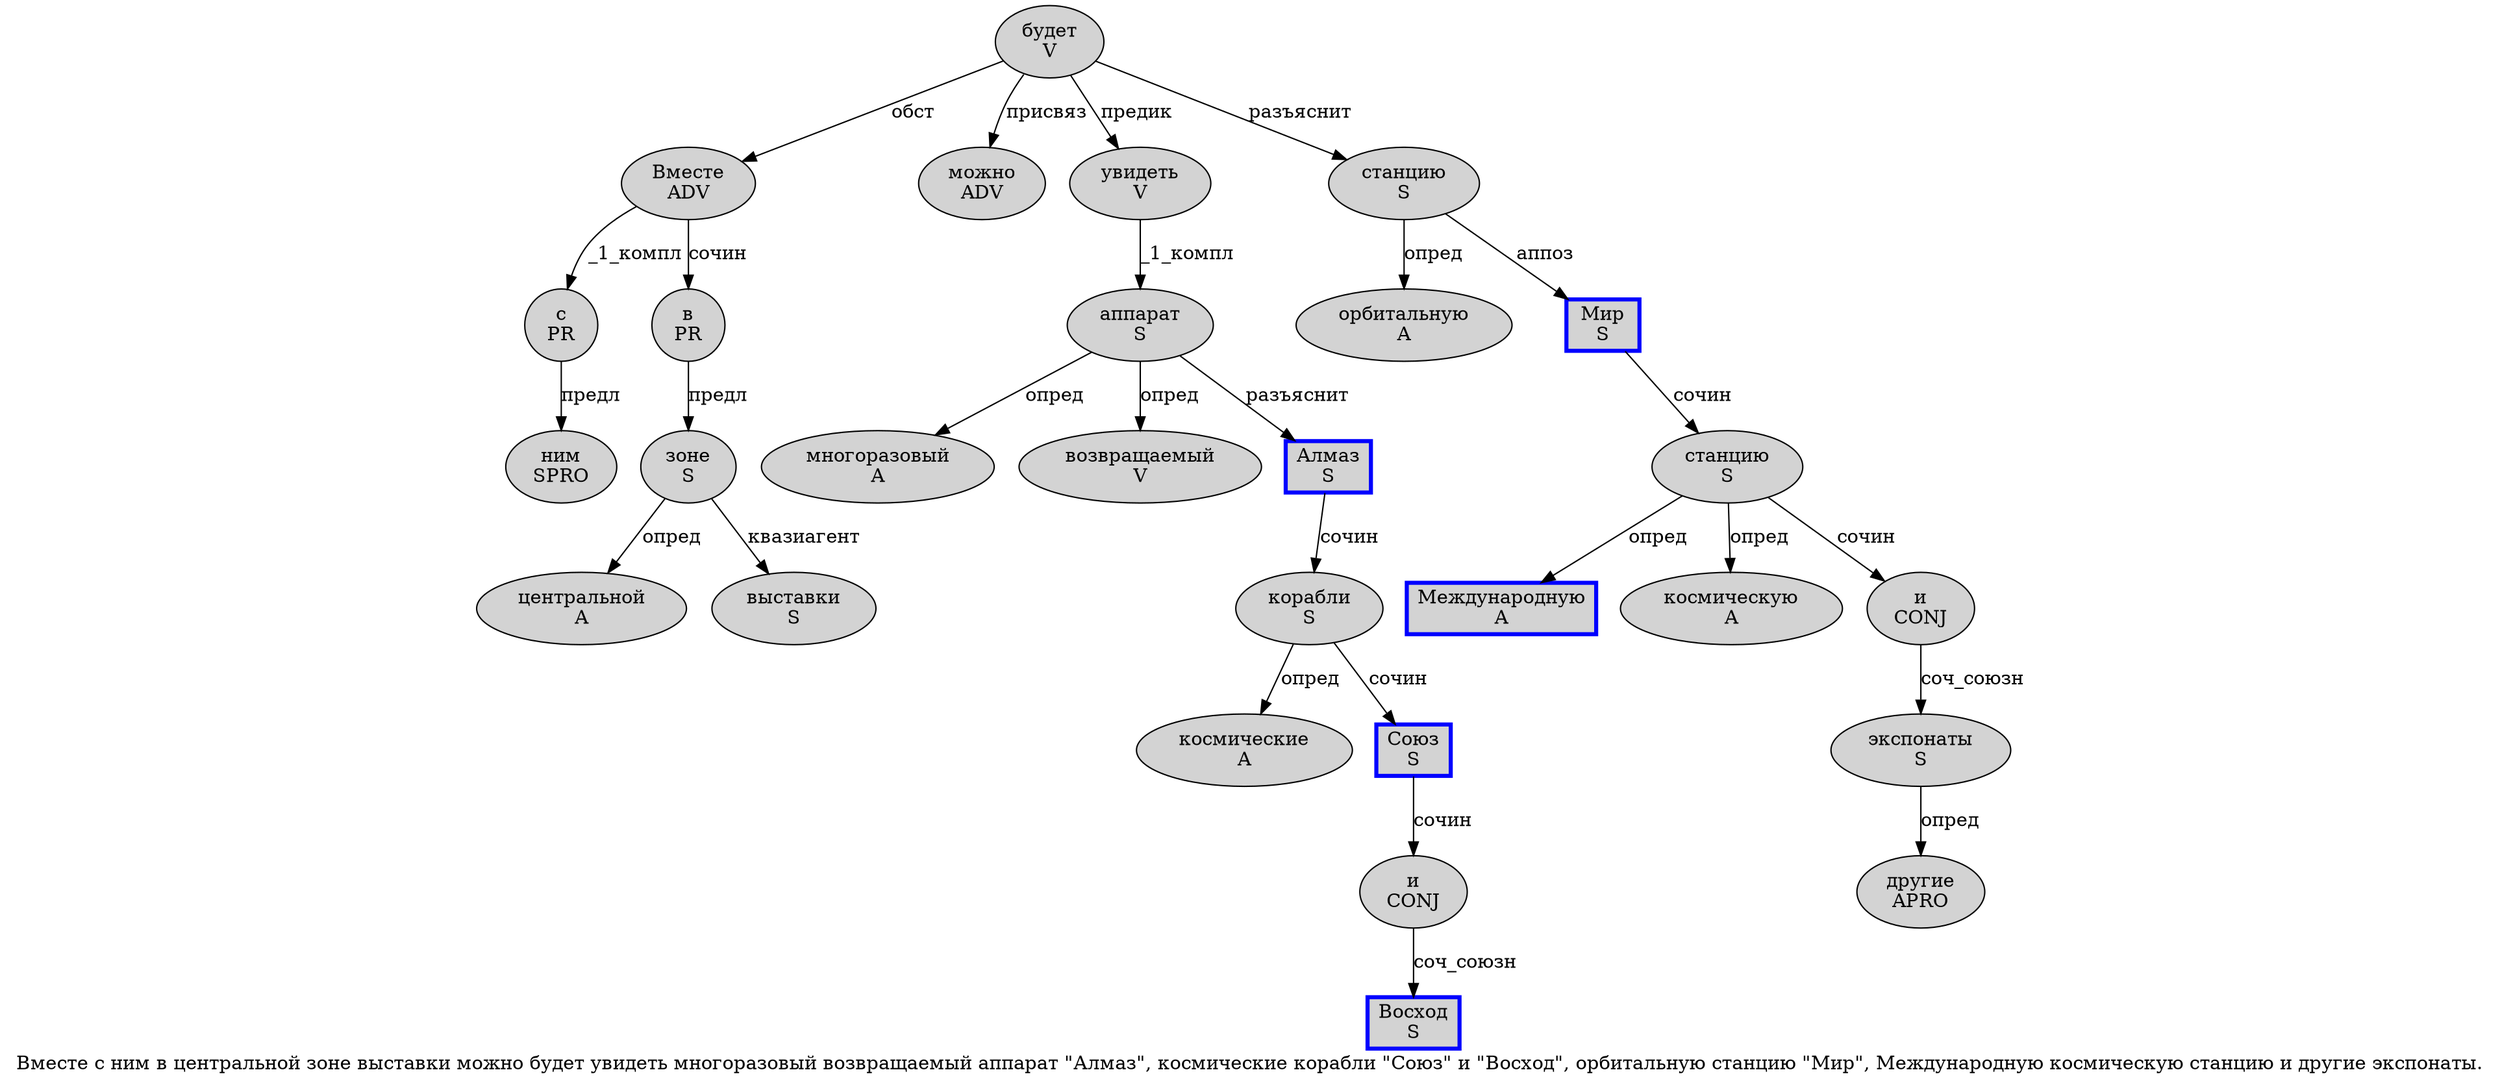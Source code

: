 digraph SENTENCE_693 {
	graph [label="Вместе с ним в центральной зоне выставки можно будет увидеть многоразовый возвращаемый аппарат \"Алмаз\", космические корабли \"Союз\" и \"Восход\", орбитальную станцию \"Мир\", Международную космическую станцию и другие экспонаты."]
	node [style=filled]
		0 [label="Вместе
ADV" color="" fillcolor=lightgray penwidth=1 shape=ellipse]
		1 [label="с
PR" color="" fillcolor=lightgray penwidth=1 shape=ellipse]
		2 [label="ним
SPRO" color="" fillcolor=lightgray penwidth=1 shape=ellipse]
		3 [label="в
PR" color="" fillcolor=lightgray penwidth=1 shape=ellipse]
		4 [label="центральной
A" color="" fillcolor=lightgray penwidth=1 shape=ellipse]
		5 [label="зоне
S" color="" fillcolor=lightgray penwidth=1 shape=ellipse]
		6 [label="выставки
S" color="" fillcolor=lightgray penwidth=1 shape=ellipse]
		7 [label="можно
ADV" color="" fillcolor=lightgray penwidth=1 shape=ellipse]
		8 [label="будет
V" color="" fillcolor=lightgray penwidth=1 shape=ellipse]
		9 [label="увидеть
V" color="" fillcolor=lightgray penwidth=1 shape=ellipse]
		10 [label="многоразовый
A" color="" fillcolor=lightgray penwidth=1 shape=ellipse]
		11 [label="возвращаемый
V" color="" fillcolor=lightgray penwidth=1 shape=ellipse]
		12 [label="аппарат
S" color="" fillcolor=lightgray penwidth=1 shape=ellipse]
		14 [label="Алмаз
S" color=blue fillcolor=lightgray penwidth=3 shape=box]
		17 [label="космические
A" color="" fillcolor=lightgray penwidth=1 shape=ellipse]
		18 [label="корабли
S" color="" fillcolor=lightgray penwidth=1 shape=ellipse]
		20 [label="Союз
S" color=blue fillcolor=lightgray penwidth=3 shape=box]
		22 [label="и
CONJ" color="" fillcolor=lightgray penwidth=1 shape=ellipse]
		24 [label="Восход
S" color=blue fillcolor=lightgray penwidth=3 shape=box]
		27 [label="орбитальную
A" color="" fillcolor=lightgray penwidth=1 shape=ellipse]
		28 [label="станцию
S" color="" fillcolor=lightgray penwidth=1 shape=ellipse]
		30 [label="Мир
S" color=blue fillcolor=lightgray penwidth=3 shape=box]
		33 [label="Международную
A" color=blue fillcolor=lightgray penwidth=3 shape=box]
		34 [label="космическую
A" color="" fillcolor=lightgray penwidth=1 shape=ellipse]
		35 [label="станцию
S" color="" fillcolor=lightgray penwidth=1 shape=ellipse]
		36 [label="и
CONJ" color="" fillcolor=lightgray penwidth=1 shape=ellipse]
		37 [label="другие
APRO" color="" fillcolor=lightgray penwidth=1 shape=ellipse]
		38 [label="экспонаты
S" color="" fillcolor=lightgray penwidth=1 shape=ellipse]
			9 -> 12 [label="_1_компл"]
			22 -> 24 [label="соч_союзн"]
			28 -> 27 [label="опред"]
			28 -> 30 [label="аппоз"]
			30 -> 35 [label="сочин"]
			5 -> 4 [label="опред"]
			5 -> 6 [label="квазиагент"]
			8 -> 0 [label="обст"]
			8 -> 7 [label="присвяз"]
			8 -> 9 [label="предик"]
			8 -> 28 [label="разъяснит"]
			14 -> 18 [label="сочин"]
			18 -> 17 [label="опред"]
			18 -> 20 [label="сочин"]
			35 -> 33 [label="опред"]
			35 -> 34 [label="опред"]
			35 -> 36 [label="сочин"]
			36 -> 38 [label="соч_союзн"]
			12 -> 10 [label="опред"]
			12 -> 11 [label="опред"]
			12 -> 14 [label="разъяснит"]
			38 -> 37 [label="опред"]
			1 -> 2 [label="предл"]
			20 -> 22 [label="сочин"]
			0 -> 1 [label="_1_компл"]
			0 -> 3 [label="сочин"]
			3 -> 5 [label="предл"]
}